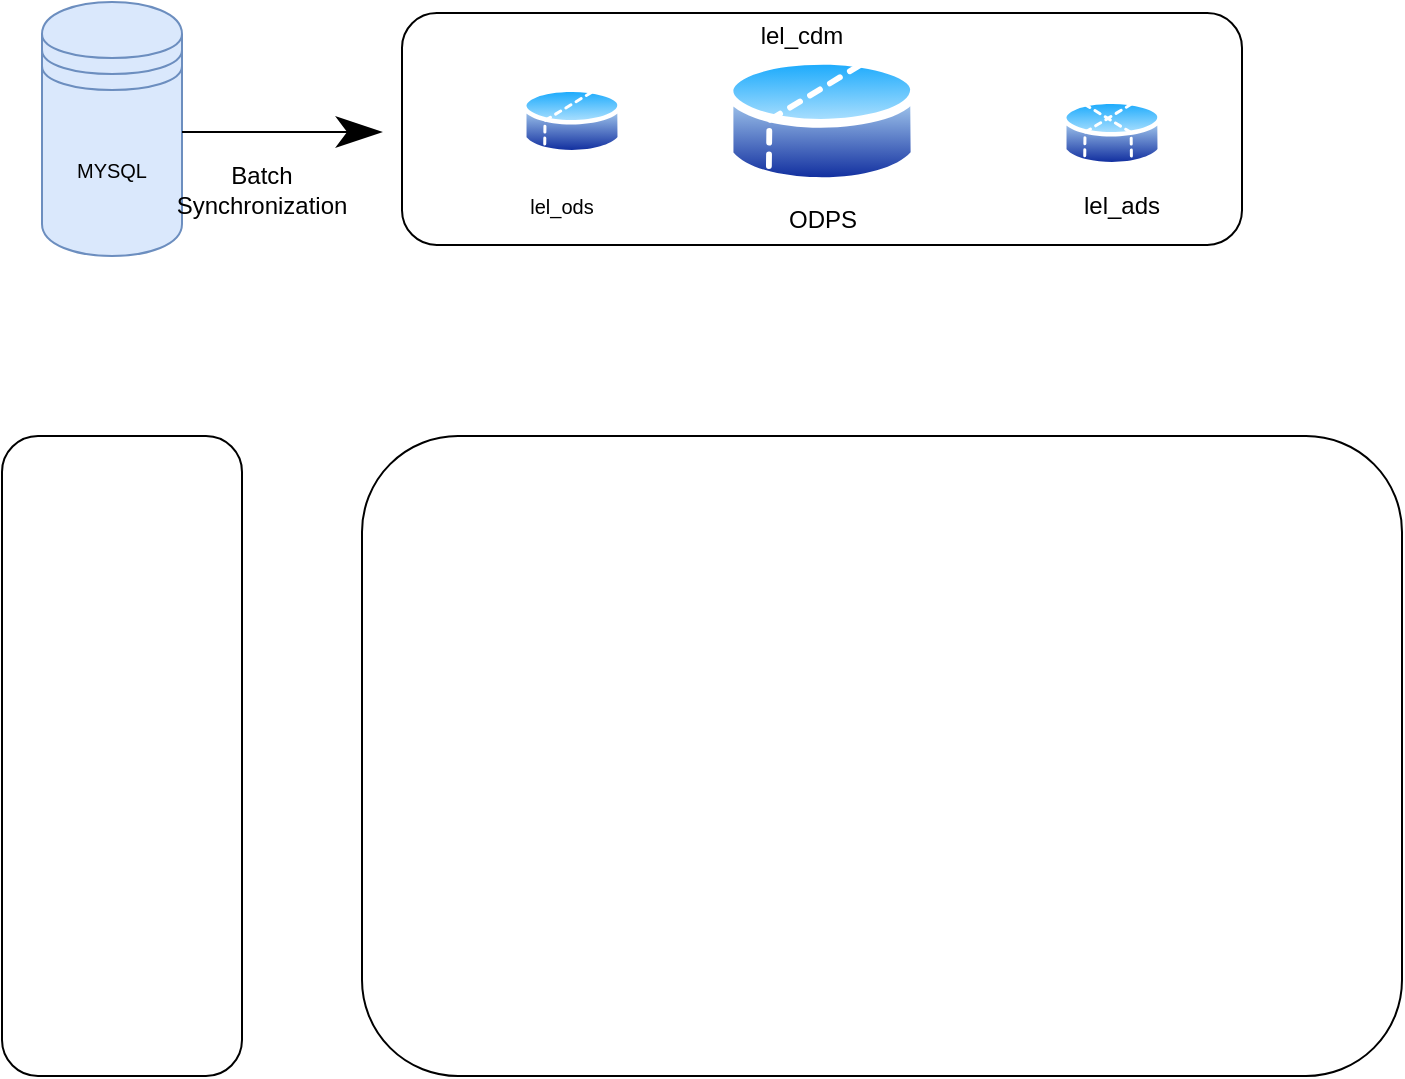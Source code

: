 <mxfile version="12.5.5" type="github"><diagram id="qQSvv-FlWqysxb1VaZeU" name="Page-1"><mxGraphModel dx="901" dy="536" grid="1" gridSize="10" guides="1" tooltips="1" connect="1" arrows="1" fold="1" page="1" pageScale="1" pageWidth="827" pageHeight="1169" math="0" shadow="0"><root><mxCell id="0"/><mxCell id="1" parent="0"/><mxCell id="bykpXW9NbrwQAEHyTNQv-1" value="&lt;font style=&quot;font-size: 10px&quot;&gt;MYSQL&lt;/font&gt;" style="shape=datastore;whiteSpace=wrap;html=1;fillColor=#dae8fc;strokeColor=#6c8ebf;" parent="1" vertex="1"><mxGeometry x="90" y="153" width="70" height="127" as="geometry"/></mxCell><mxCell id="bykpXW9NbrwQAEHyTNQv-7" value="" style="rounded=1;whiteSpace=wrap;html=1;" parent="1" vertex="1"><mxGeometry x="270" y="158.5" width="420" height="116" as="geometry"/></mxCell><mxCell id="bykpXW9NbrwQAEHyTNQv-8" value="ODPS" style="aspect=fixed;perimeter=ellipsePerimeter;html=1;align=center;shadow=0;dashed=0;spacingTop=3;image;image=img/lib/active_directory/database_partition_2.svg;fontFamily=Helvetica;fontSize=12;fontColor=#000000;gradientColor=none;" parent="1" vertex="1"><mxGeometry x="310" y="180" width="340" height="65" as="geometry"/></mxCell><mxCell id="bykpXW9NbrwQAEHyTNQv-9" value="" style="aspect=fixed;perimeter=ellipsePerimeter;html=1;align=center;shadow=0;dashed=0;spacingTop=3;image;image=img/lib/active_directory/database_partition_2.svg;gradientColor=none;" parent="1" vertex="1"><mxGeometry x="330" y="194" width="50" height="37" as="geometry"/></mxCell><mxCell id="bykpXW9NbrwQAEHyTNQv-10" value="" style="aspect=fixed;perimeter=ellipsePerimeter;html=1;align=center;shadow=0;dashed=0;spacingTop=3;image;image=img/lib/active_directory/database_partition_4.svg;gradientColor=none;" parent="1" vertex="1"><mxGeometry x="600" y="200" width="50" height="37" as="geometry"/></mxCell><mxCell id="bykpXW9NbrwQAEHyTNQv-16" value="&lt;font style=&quot;font-size: 10px&quot;&gt;lel_ods&lt;/font&gt;" style="text;html=1;strokeColor=none;fillColor=none;align=center;verticalAlign=middle;whiteSpace=wrap;rounded=0;" parent="1" vertex="1"><mxGeometry x="330" y="245" width="40" height="20" as="geometry"/></mxCell><mxCell id="bykpXW9NbrwQAEHyTNQv-17" value="lel_ads" style="text;html=1;strokeColor=none;fillColor=none;align=center;verticalAlign=middle;whiteSpace=wrap;rounded=0;" parent="1" vertex="1"><mxGeometry x="610" y="245" width="40" height="20" as="geometry"/></mxCell><mxCell id="bykpXW9NbrwQAEHyTNQv-18" value="lel_cdm" style="text;html=1;strokeColor=none;fillColor=none;align=center;verticalAlign=middle;whiteSpace=wrap;rounded=0;" parent="1" vertex="1"><mxGeometry x="450" y="160" width="40" height="20" as="geometry"/></mxCell><mxCell id="bykpXW9NbrwQAEHyTNQv-20" value="" style="endArrow=classicThin;html=1;strokeWidth=1;endSize=20;" parent="1" edge="1"><mxGeometry width="100" relative="1" as="geometry"><mxPoint x="160" y="218" as="sourcePoint"/><mxPoint x="260" y="218" as="targetPoint"/></mxGeometry></mxCell><mxCell id="bykpXW9NbrwQAEHyTNQv-21" value="Batch Synchronization" style="text;html=1;strokeColor=none;fillColor=none;align=center;verticalAlign=middle;whiteSpace=wrap;rounded=0;" parent="1" vertex="1"><mxGeometry x="180" y="237" width="40" height="20" as="geometry"/></mxCell><mxCell id="LLeIVdu8REhiJZqWBnd1-2" value="&lt;font style=&quot;font-size: 9px&quot;&gt;LNP&lt;/font&gt;" style="text;html=1;strokeColor=none;fillColor=none;align=center;verticalAlign=middle;whiteSpace=wrap;rounded=0;" vertex="1" parent="1"><mxGeometry x="70" y="460" width="40" height="20" as="geometry"/></mxCell><mxCell id="LLeIVdu8REhiJZqWBnd1-3" value="&lt;font style=&quot;font-size: 9px&quot;&gt;LOP&lt;/font&gt;" style="text;html=1;strokeColor=none;fillColor=none;align=center;verticalAlign=middle;whiteSpace=wrap;rounded=0;" vertex="1" parent="1"><mxGeometry x="70" y="480" width="40" height="20" as="geometry"/></mxCell><mxCell id="LLeIVdu8REhiJZqWBnd1-4" value="" style="rounded=1;whiteSpace=wrap;html=1;shadow=0;comic=0;glass=0;" vertex="1" parent="1"><mxGeometry x="70" y="370" width="120" height="320" as="geometry"/></mxCell><mxCell id="LLeIVdu8REhiJZqWBnd1-5" value="" style="rounded=1;whiteSpace=wrap;html=1;shadow=0;comic=0;glass=0;" vertex="1" parent="1"><mxGeometry x="250" y="370" width="520" height="320" as="geometry"/></mxCell></root></mxGraphModel></diagram></mxfile>